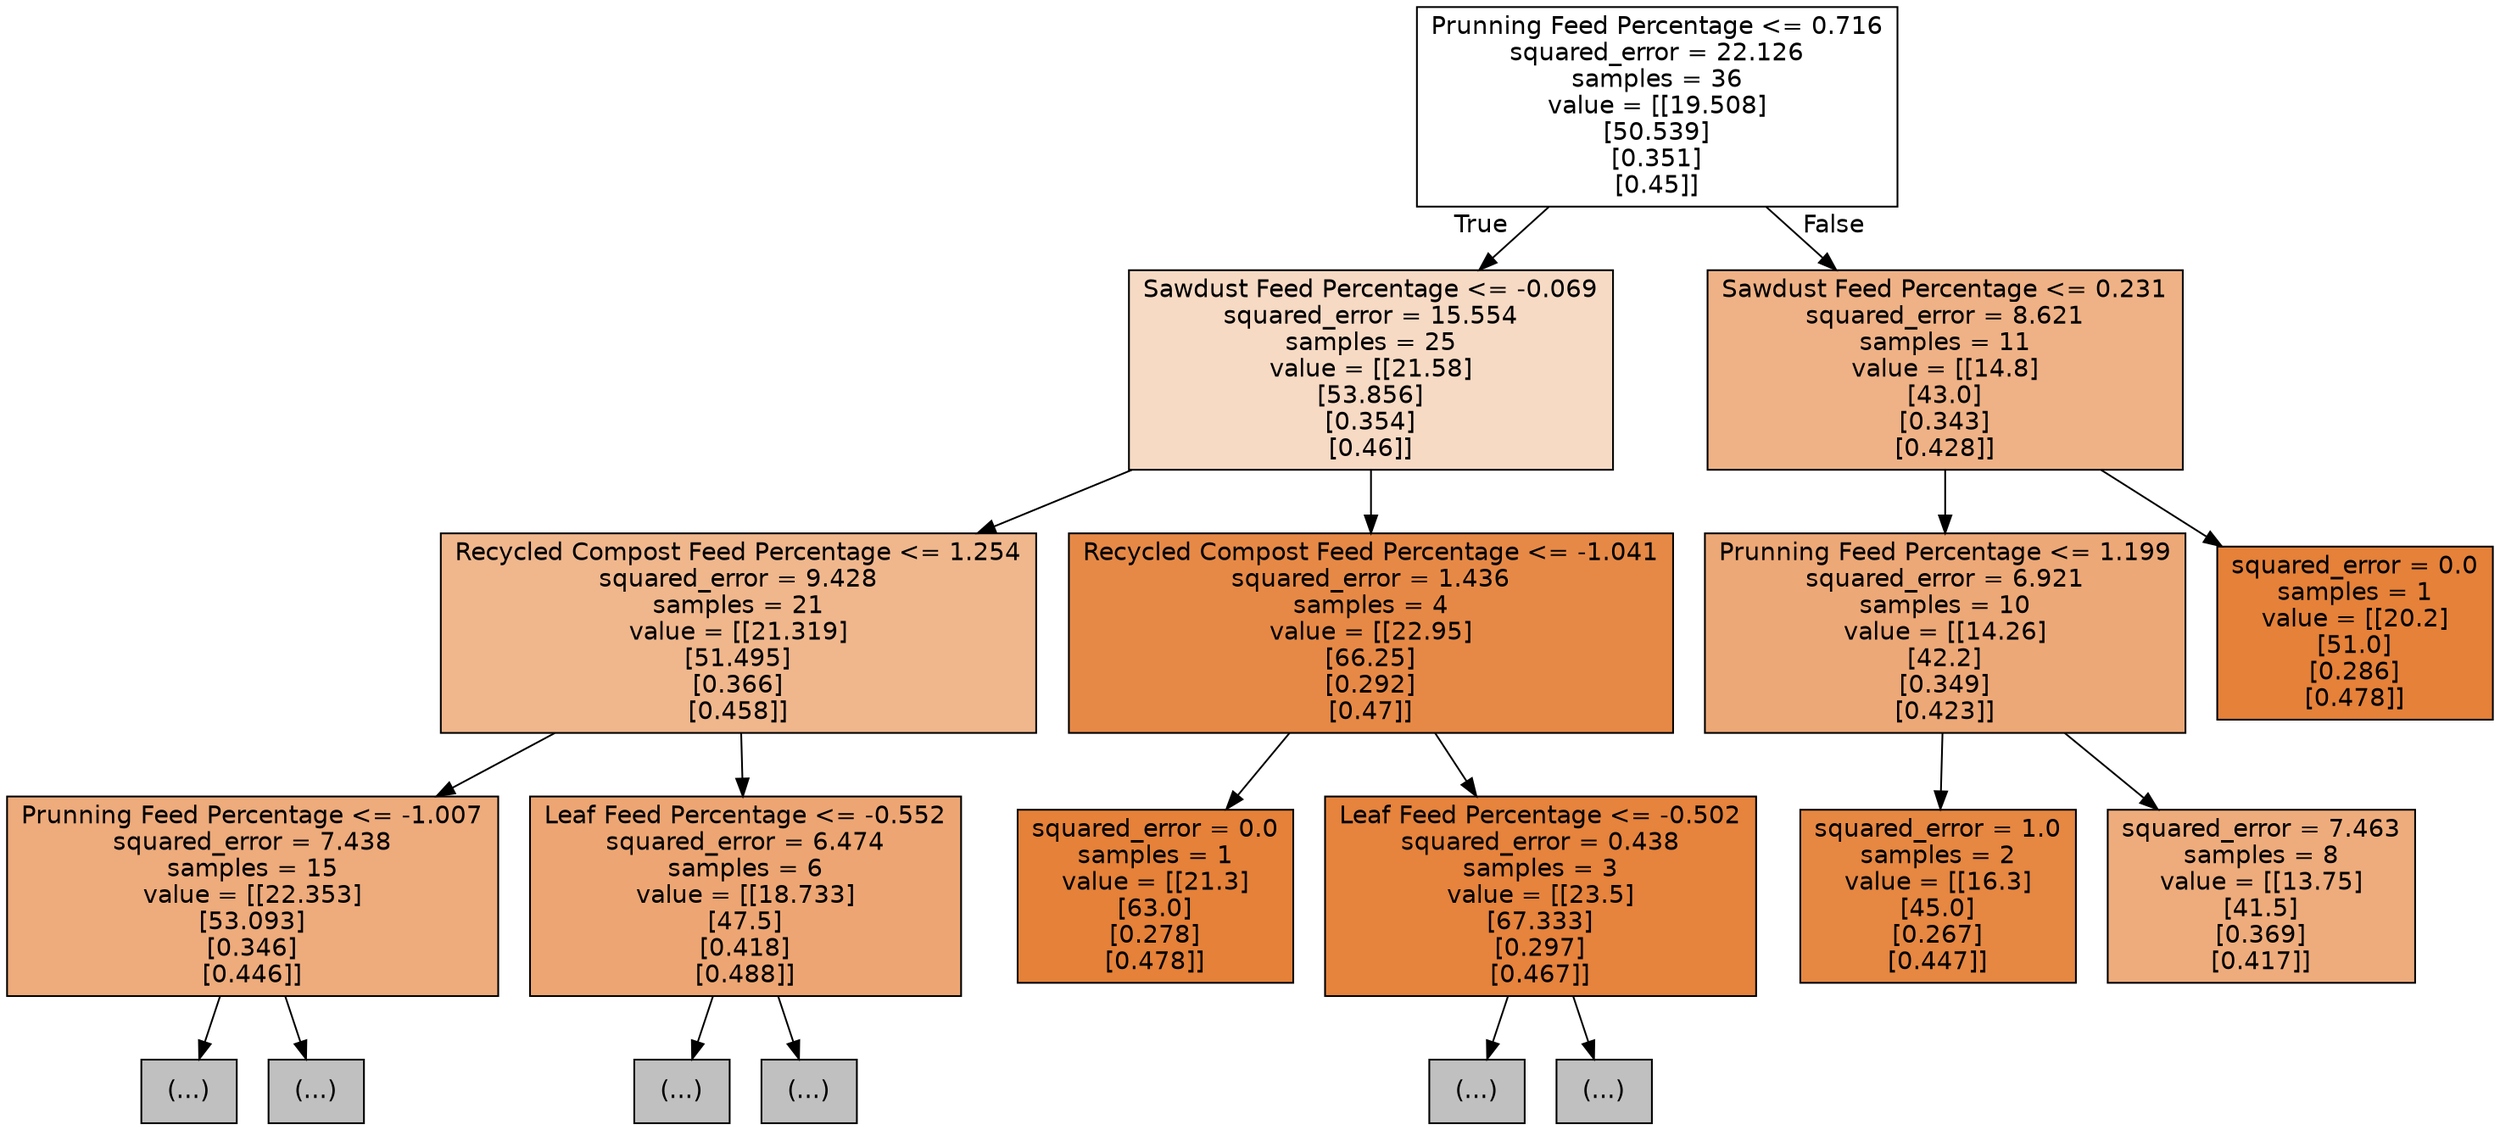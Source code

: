 digraph Tree {
node [shape=box, style="filled", color="black", fontname="helvetica"] ;
edge [fontname="helvetica"] ;
0 [label="Prunning Feed Percentage <= 0.716\nsquared_error = 22.126\nsamples = 36\nvalue = [[19.508]\n[50.539]\n[0.351]\n[0.45]]", fillcolor="#ffffff"] ;
1 [label="Sawdust Feed Percentage <= -0.069\nsquared_error = 15.554\nsamples = 25\nvalue = [[21.58]\n[53.856]\n[0.354]\n[0.46]]", fillcolor="#f7dac4"] ;
0 -> 1 [labeldistance=2.5, labelangle=45, headlabel="True"] ;
2 [label="Recycled Compost Feed Percentage <= 1.254\nsquared_error = 9.428\nsamples = 21\nvalue = [[21.319]\n[51.495]\n[0.366]\n[0.458]]", fillcolor="#f0b78d"] ;
1 -> 2 ;
3 [label="Prunning Feed Percentage <= -1.007\nsquared_error = 7.438\nsamples = 15\nvalue = [[22.353]\n[53.093]\n[0.346]\n[0.446]]", fillcolor="#eeab7c"] ;
2 -> 3 ;
4 [label="(...)", fillcolor="#C0C0C0"] ;
3 -> 4 ;
7 [label="(...)", fillcolor="#C0C0C0"] ;
3 -> 7 ;
28 [label="Leaf Feed Percentage <= -0.552\nsquared_error = 6.474\nsamples = 6\nvalue = [[18.733]\n[47.5]\n[0.418]\n[0.488]]", fillcolor="#eda673"] ;
2 -> 28 ;
29 [label="(...)", fillcolor="#C0C0C0"] ;
28 -> 29 ;
30 [label="(...)", fillcolor="#C0C0C0"] ;
28 -> 30 ;
39 [label="Recycled Compost Feed Percentage <= -1.041\nsquared_error = 1.436\nsamples = 4\nvalue = [[22.95]\n[66.25]\n[0.292]\n[0.47]]", fillcolor="#e78946"] ;
1 -> 39 ;
40 [label="squared_error = 0.0\nsamples = 1\nvalue = [[21.3]\n[63.0]\n[0.278]\n[0.478]]", fillcolor="#e58139"] ;
39 -> 40 ;
41 [label="Leaf Feed Percentage <= -0.502\nsquared_error = 0.438\nsamples = 3\nvalue = [[23.5]\n[67.333]\n[0.297]\n[0.467]]", fillcolor="#e6833d"] ;
39 -> 41 ;
42 [label="(...)", fillcolor="#C0C0C0"] ;
41 -> 42 ;
43 [label="(...)", fillcolor="#C0C0C0"] ;
41 -> 43 ;
46 [label="Sawdust Feed Percentage <= 0.231\nsquared_error = 8.621\nsamples = 11\nvalue = [[14.8]\n[43.0]\n[0.343]\n[0.428]]", fillcolor="#efb286"] ;
0 -> 46 [labeldistance=2.5, labelangle=-45, headlabel="False"] ;
47 [label="Prunning Feed Percentage <= 1.199\nsquared_error = 6.921\nsamples = 10\nvalue = [[14.26]\n[42.2]\n[0.349]\n[0.423]]", fillcolor="#eda877"] ;
46 -> 47 ;
48 [label="squared_error = 1.0\nsamples = 2\nvalue = [[16.3]\n[45.0]\n[0.267]\n[0.447]]", fillcolor="#e68742"] ;
47 -> 48 ;
49 [label="squared_error = 7.463\nsamples = 8\nvalue = [[13.75]\n[41.5]\n[0.369]\n[0.417]]", fillcolor="#eeac7c"] ;
47 -> 49 ;
50 [label="squared_error = 0.0\nsamples = 1\nvalue = [[20.2]\n[51.0]\n[0.286]\n[0.478]]", fillcolor="#e58139"] ;
46 -> 50 ;
}
